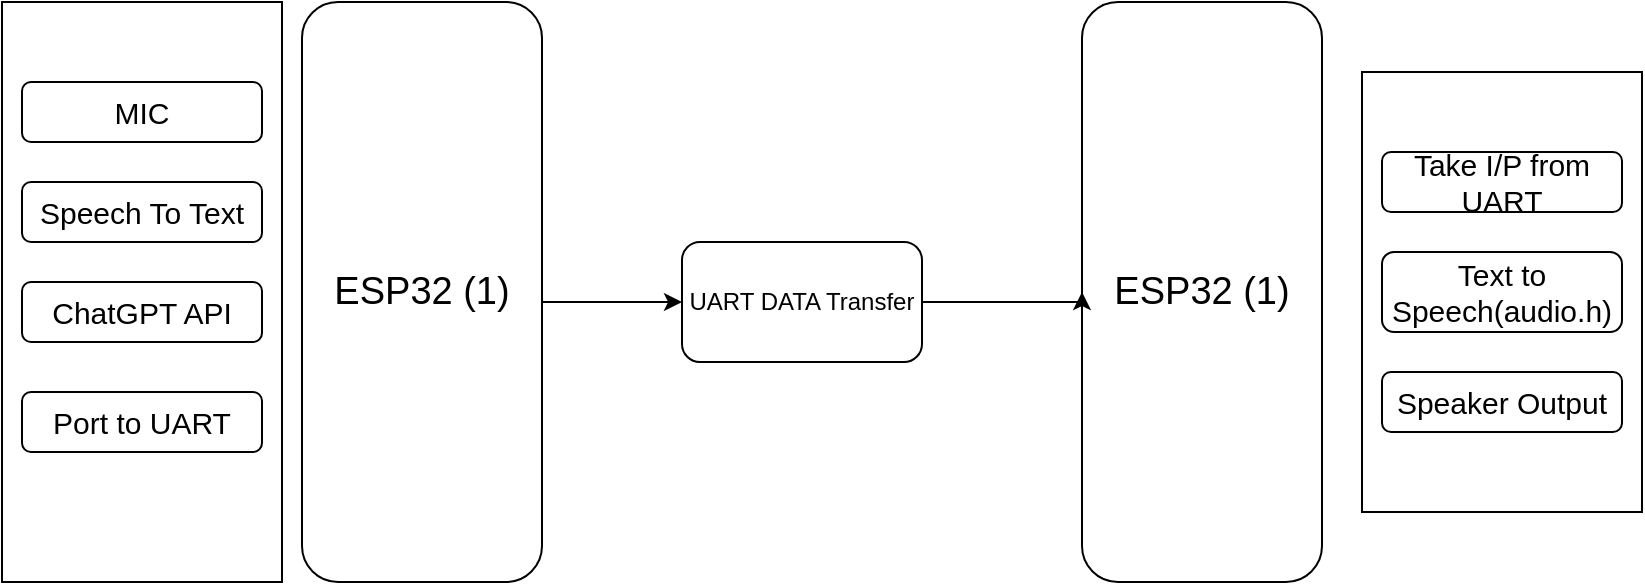<mxfile version="24.0.7" type="github">
  <diagram name="Page-1" id="fFz8fSGY6JRXcYfSdWLw">
    <mxGraphModel dx="1434" dy="762" grid="1" gridSize="10" guides="1" tooltips="1" connect="1" arrows="1" fold="1" page="1" pageScale="1" pageWidth="827" pageHeight="1169" math="0" shadow="0">
      <root>
        <mxCell id="0" />
        <mxCell id="1" parent="0" />
        <mxCell id="UdD8NCJMTehRYiqyKwsq-15" value="" style="rounded=0;whiteSpace=wrap;html=1;" vertex="1" parent="1">
          <mxGeometry y="200" width="140" height="290" as="geometry" />
        </mxCell>
        <mxCell id="UdD8NCJMTehRYiqyKwsq-7" style="edgeStyle=orthogonalEdgeStyle;rounded=0;orthogonalLoop=1;jettySize=auto;html=1;entryX=0;entryY=0.5;entryDx=0;entryDy=0;" edge="1" parent="1" source="UdD8NCJMTehRYiqyKwsq-2" target="UdD8NCJMTehRYiqyKwsq-6">
          <mxGeometry relative="1" as="geometry">
            <Array as="points">
              <mxPoint x="290" y="350" />
              <mxPoint x="290" y="350" />
            </Array>
          </mxGeometry>
        </mxCell>
        <mxCell id="UdD8NCJMTehRYiqyKwsq-2" value="&lt;font style=&quot;font-size: 19px;&quot;&gt;ESP32 (1)&lt;/font&gt;" style="rounded=1;whiteSpace=wrap;html=1;" vertex="1" parent="1">
          <mxGeometry x="150" y="200" width="120" height="290" as="geometry" />
        </mxCell>
        <mxCell id="UdD8NCJMTehRYiqyKwsq-5" value="&lt;font style=&quot;font-size: 19px;&quot;&gt;ESP32 (1)&lt;/font&gt;" style="rounded=1;whiteSpace=wrap;html=1;" vertex="1" parent="1">
          <mxGeometry x="540" y="200" width="120" height="290" as="geometry" />
        </mxCell>
        <mxCell id="UdD8NCJMTehRYiqyKwsq-10" style="edgeStyle=orthogonalEdgeStyle;rounded=0;orthogonalLoop=1;jettySize=auto;html=1;entryX=0;entryY=0.5;entryDx=0;entryDy=0;" edge="1" parent="1" source="UdD8NCJMTehRYiqyKwsq-6" target="UdD8NCJMTehRYiqyKwsq-5">
          <mxGeometry relative="1" as="geometry">
            <Array as="points">
              <mxPoint x="540" y="350" />
            </Array>
          </mxGeometry>
        </mxCell>
        <mxCell id="UdD8NCJMTehRYiqyKwsq-6" value="UART DATA Transfer" style="rounded=1;whiteSpace=wrap;html=1;" vertex="1" parent="1">
          <mxGeometry x="340" y="320" width="120" height="60" as="geometry" />
        </mxCell>
        <mxCell id="UdD8NCJMTehRYiqyKwsq-11" value="&lt;font style=&quot;font-size: 15px;&quot;&gt;MIC&lt;/font&gt;" style="rounded=1;whiteSpace=wrap;html=1;" vertex="1" parent="1">
          <mxGeometry x="10" y="240" width="120" height="30" as="geometry" />
        </mxCell>
        <mxCell id="UdD8NCJMTehRYiqyKwsq-12" value="&lt;span style=&quot;font-size: 15px;&quot;&gt;Speech To Text&lt;/span&gt;" style="rounded=1;whiteSpace=wrap;html=1;" vertex="1" parent="1">
          <mxGeometry x="10" y="290" width="120" height="30" as="geometry" />
        </mxCell>
        <mxCell id="UdD8NCJMTehRYiqyKwsq-13" value="&lt;span style=&quot;font-size: 15px;&quot;&gt;ChatGPT API&lt;/span&gt;" style="rounded=1;whiteSpace=wrap;html=1;" vertex="1" parent="1">
          <mxGeometry x="10" y="340" width="120" height="30" as="geometry" />
        </mxCell>
        <mxCell id="UdD8NCJMTehRYiqyKwsq-14" value="&lt;span style=&quot;font-size: 15px;&quot;&gt;Port to UART&lt;/span&gt;" style="rounded=1;whiteSpace=wrap;html=1;" vertex="1" parent="1">
          <mxGeometry x="10" y="395" width="120" height="30" as="geometry" />
        </mxCell>
        <mxCell id="UdD8NCJMTehRYiqyKwsq-16" value="" style="rounded=0;whiteSpace=wrap;html=1;" vertex="1" parent="1">
          <mxGeometry x="680" y="235" width="140" height="220" as="geometry" />
        </mxCell>
        <mxCell id="UdD8NCJMTehRYiqyKwsq-17" value="&lt;span style=&quot;font-size: 15px;&quot;&gt;Take I/P from UART&lt;/span&gt;" style="rounded=1;whiteSpace=wrap;html=1;" vertex="1" parent="1">
          <mxGeometry x="690" y="275" width="120" height="30" as="geometry" />
        </mxCell>
        <mxCell id="UdD8NCJMTehRYiqyKwsq-18" value="&lt;span style=&quot;font-size: 15px;&quot;&gt;Text to Speech(audio.h)&lt;/span&gt;" style="rounded=1;whiteSpace=wrap;html=1;" vertex="1" parent="1">
          <mxGeometry x="690" y="325" width="120" height="40" as="geometry" />
        </mxCell>
        <mxCell id="UdD8NCJMTehRYiqyKwsq-19" value="&lt;span style=&quot;font-size: 15px;&quot;&gt;Speaker Output&lt;/span&gt;" style="rounded=1;whiteSpace=wrap;html=1;" vertex="1" parent="1">
          <mxGeometry x="690" y="385" width="120" height="30" as="geometry" />
        </mxCell>
      </root>
    </mxGraphModel>
  </diagram>
</mxfile>
